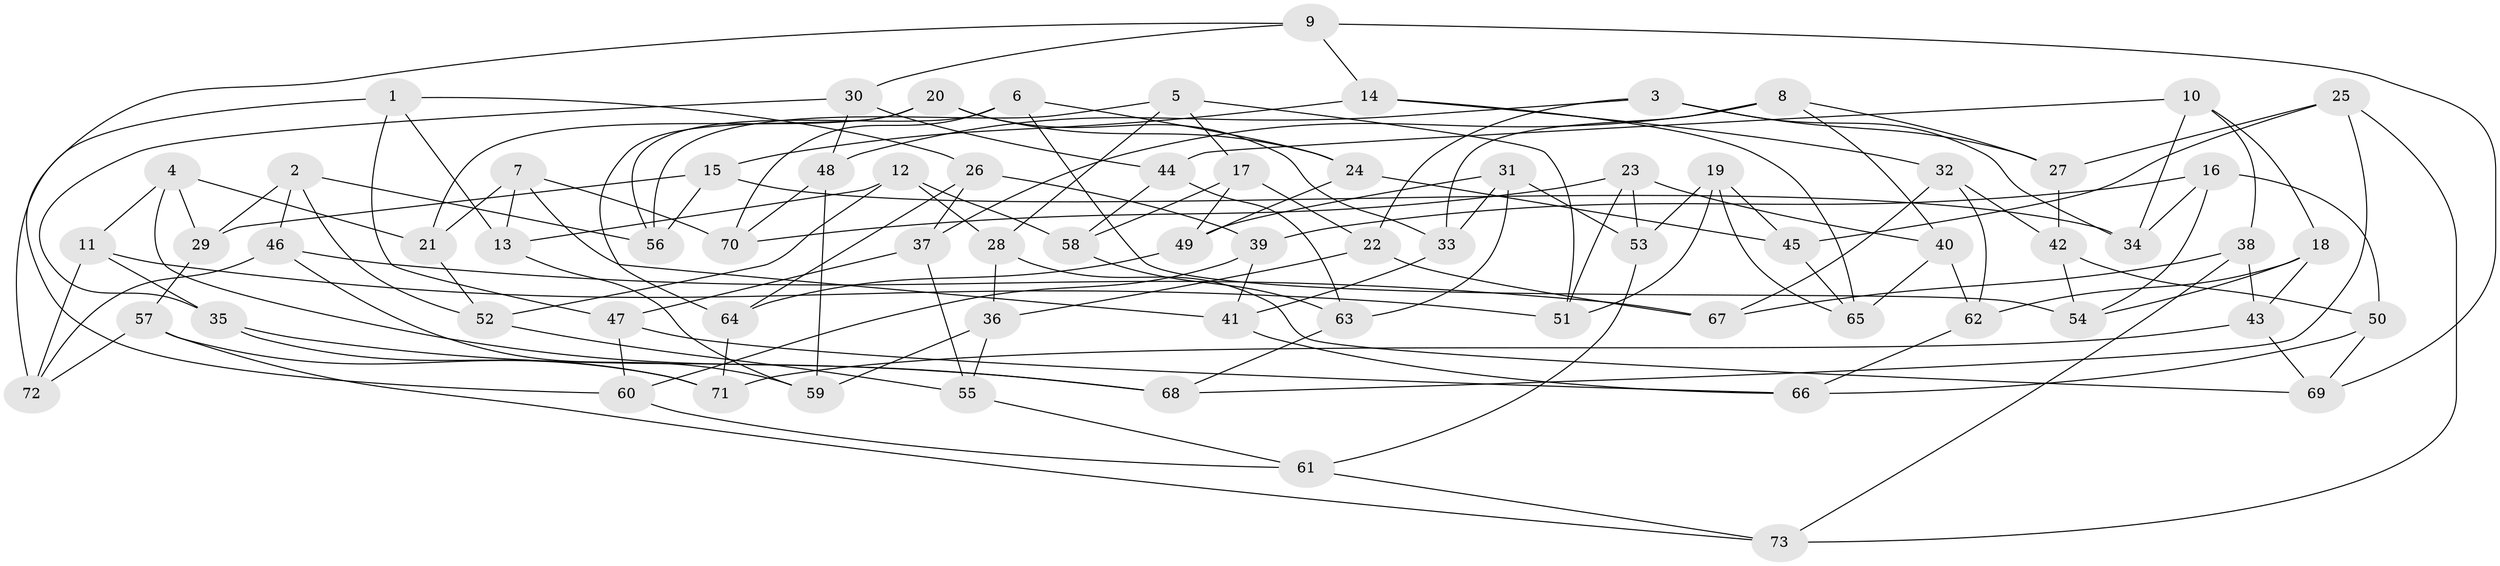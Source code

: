 // Generated by graph-tools (version 1.1) at 2025/11/02/27/25 16:11:49]
// undirected, 73 vertices, 146 edges
graph export_dot {
graph [start="1"]
  node [color=gray90,style=filled];
  1;
  2;
  3;
  4;
  5;
  6;
  7;
  8;
  9;
  10;
  11;
  12;
  13;
  14;
  15;
  16;
  17;
  18;
  19;
  20;
  21;
  22;
  23;
  24;
  25;
  26;
  27;
  28;
  29;
  30;
  31;
  32;
  33;
  34;
  35;
  36;
  37;
  38;
  39;
  40;
  41;
  42;
  43;
  44;
  45;
  46;
  47;
  48;
  49;
  50;
  51;
  52;
  53;
  54;
  55;
  56;
  57;
  58;
  59;
  60;
  61;
  62;
  63;
  64;
  65;
  66;
  67;
  68;
  69;
  70;
  71;
  72;
  73;
  1 -- 13;
  1 -- 72;
  1 -- 26;
  1 -- 47;
  2 -- 52;
  2 -- 56;
  2 -- 46;
  2 -- 29;
  3 -- 27;
  3 -- 48;
  3 -- 34;
  3 -- 22;
  4 -- 21;
  4 -- 29;
  4 -- 68;
  4 -- 11;
  5 -- 28;
  5 -- 56;
  5 -- 51;
  5 -- 17;
  6 -- 24;
  6 -- 70;
  6 -- 54;
  6 -- 56;
  7 -- 41;
  7 -- 21;
  7 -- 70;
  7 -- 13;
  8 -- 37;
  8 -- 40;
  8 -- 33;
  8 -- 27;
  9 -- 14;
  9 -- 30;
  9 -- 69;
  9 -- 60;
  10 -- 18;
  10 -- 34;
  10 -- 38;
  10 -- 44;
  11 -- 35;
  11 -- 72;
  11 -- 51;
  12 -- 58;
  12 -- 13;
  12 -- 28;
  12 -- 52;
  13 -- 59;
  14 -- 32;
  14 -- 15;
  14 -- 65;
  15 -- 29;
  15 -- 34;
  15 -- 56;
  16 -- 34;
  16 -- 50;
  16 -- 54;
  16 -- 39;
  17 -- 22;
  17 -- 49;
  17 -- 58;
  18 -- 54;
  18 -- 62;
  18 -- 43;
  19 -- 51;
  19 -- 53;
  19 -- 65;
  19 -- 45;
  20 -- 21;
  20 -- 33;
  20 -- 24;
  20 -- 64;
  21 -- 52;
  22 -- 67;
  22 -- 36;
  23 -- 70;
  23 -- 40;
  23 -- 51;
  23 -- 53;
  24 -- 45;
  24 -- 49;
  25 -- 73;
  25 -- 68;
  25 -- 45;
  25 -- 27;
  26 -- 37;
  26 -- 64;
  26 -- 39;
  27 -- 42;
  28 -- 69;
  28 -- 36;
  29 -- 57;
  30 -- 44;
  30 -- 35;
  30 -- 48;
  31 -- 49;
  31 -- 33;
  31 -- 53;
  31 -- 63;
  32 -- 67;
  32 -- 62;
  32 -- 42;
  33 -- 41;
  35 -- 71;
  35 -- 68;
  36 -- 55;
  36 -- 59;
  37 -- 55;
  37 -- 47;
  38 -- 43;
  38 -- 67;
  38 -- 73;
  39 -- 41;
  39 -- 60;
  40 -- 65;
  40 -- 62;
  41 -- 66;
  42 -- 50;
  42 -- 54;
  43 -- 69;
  43 -- 71;
  44 -- 58;
  44 -- 63;
  45 -- 65;
  46 -- 72;
  46 -- 67;
  46 -- 59;
  47 -- 66;
  47 -- 60;
  48 -- 59;
  48 -- 70;
  49 -- 64;
  50 -- 69;
  50 -- 66;
  52 -- 55;
  53 -- 61;
  55 -- 61;
  57 -- 73;
  57 -- 72;
  57 -- 71;
  58 -- 63;
  60 -- 61;
  61 -- 73;
  62 -- 66;
  63 -- 68;
  64 -- 71;
}
